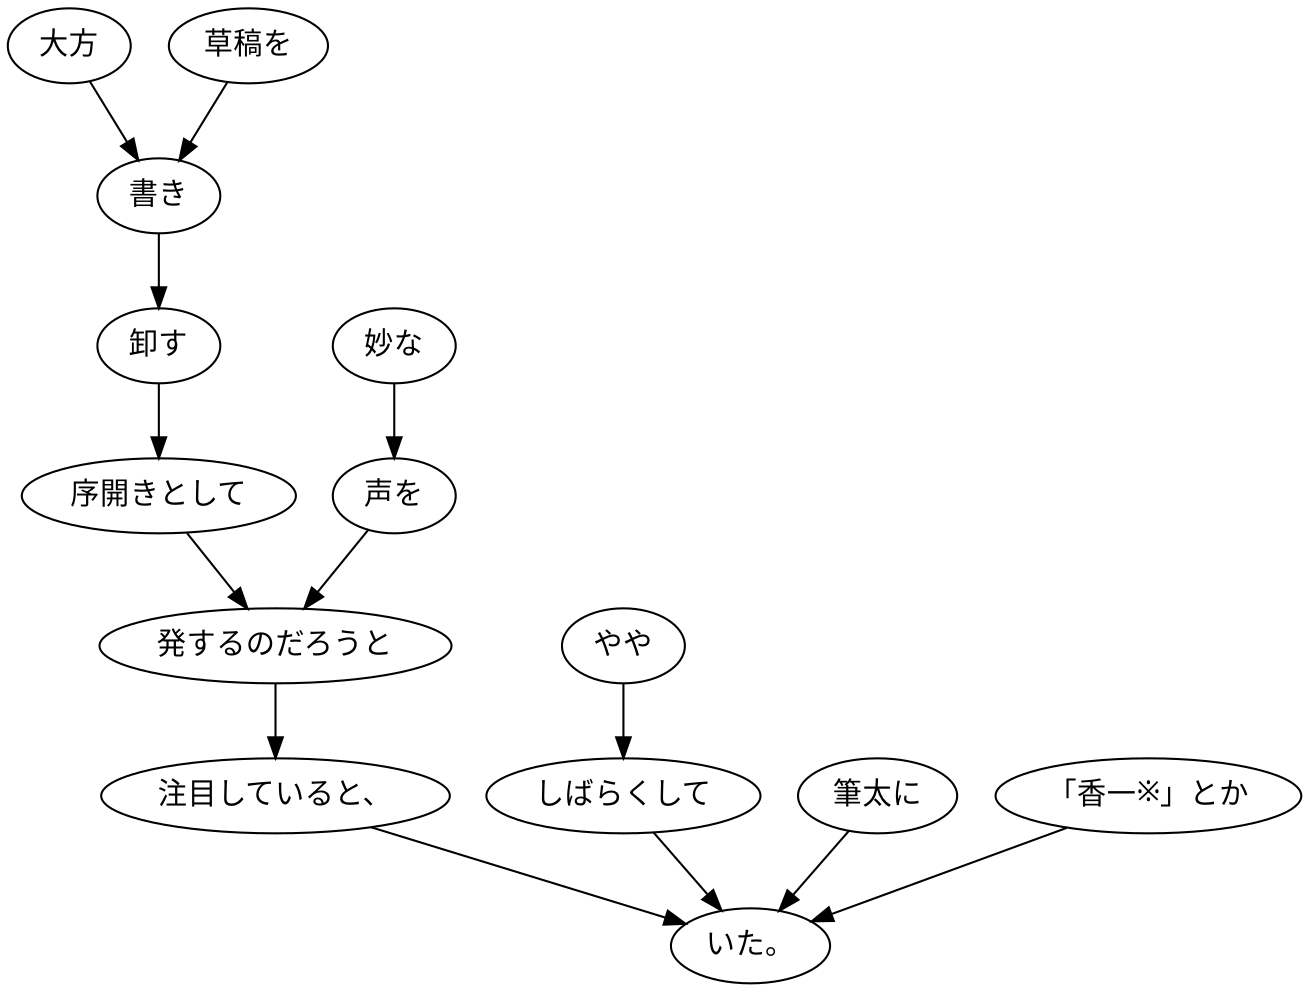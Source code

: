 digraph graph1334 {
	node0 [label="大方"];
	node1 [label="草稿を"];
	node2 [label="書き"];
	node3 [label="卸す"];
	node4 [label="序開きとして"];
	node5 [label="妙な"];
	node6 [label="声を"];
	node7 [label="発するのだろうと"];
	node8 [label="注目していると、"];
	node9 [label="やや"];
	node10 [label="しばらくして"];
	node11 [label="筆太に"];
	node12 [label="「香一※」とか"];
	node13 [label="いた。"];
	node0 -> node2;
	node1 -> node2;
	node2 -> node3;
	node3 -> node4;
	node4 -> node7;
	node5 -> node6;
	node6 -> node7;
	node7 -> node8;
	node8 -> node13;
	node9 -> node10;
	node10 -> node13;
	node11 -> node13;
	node12 -> node13;
}
